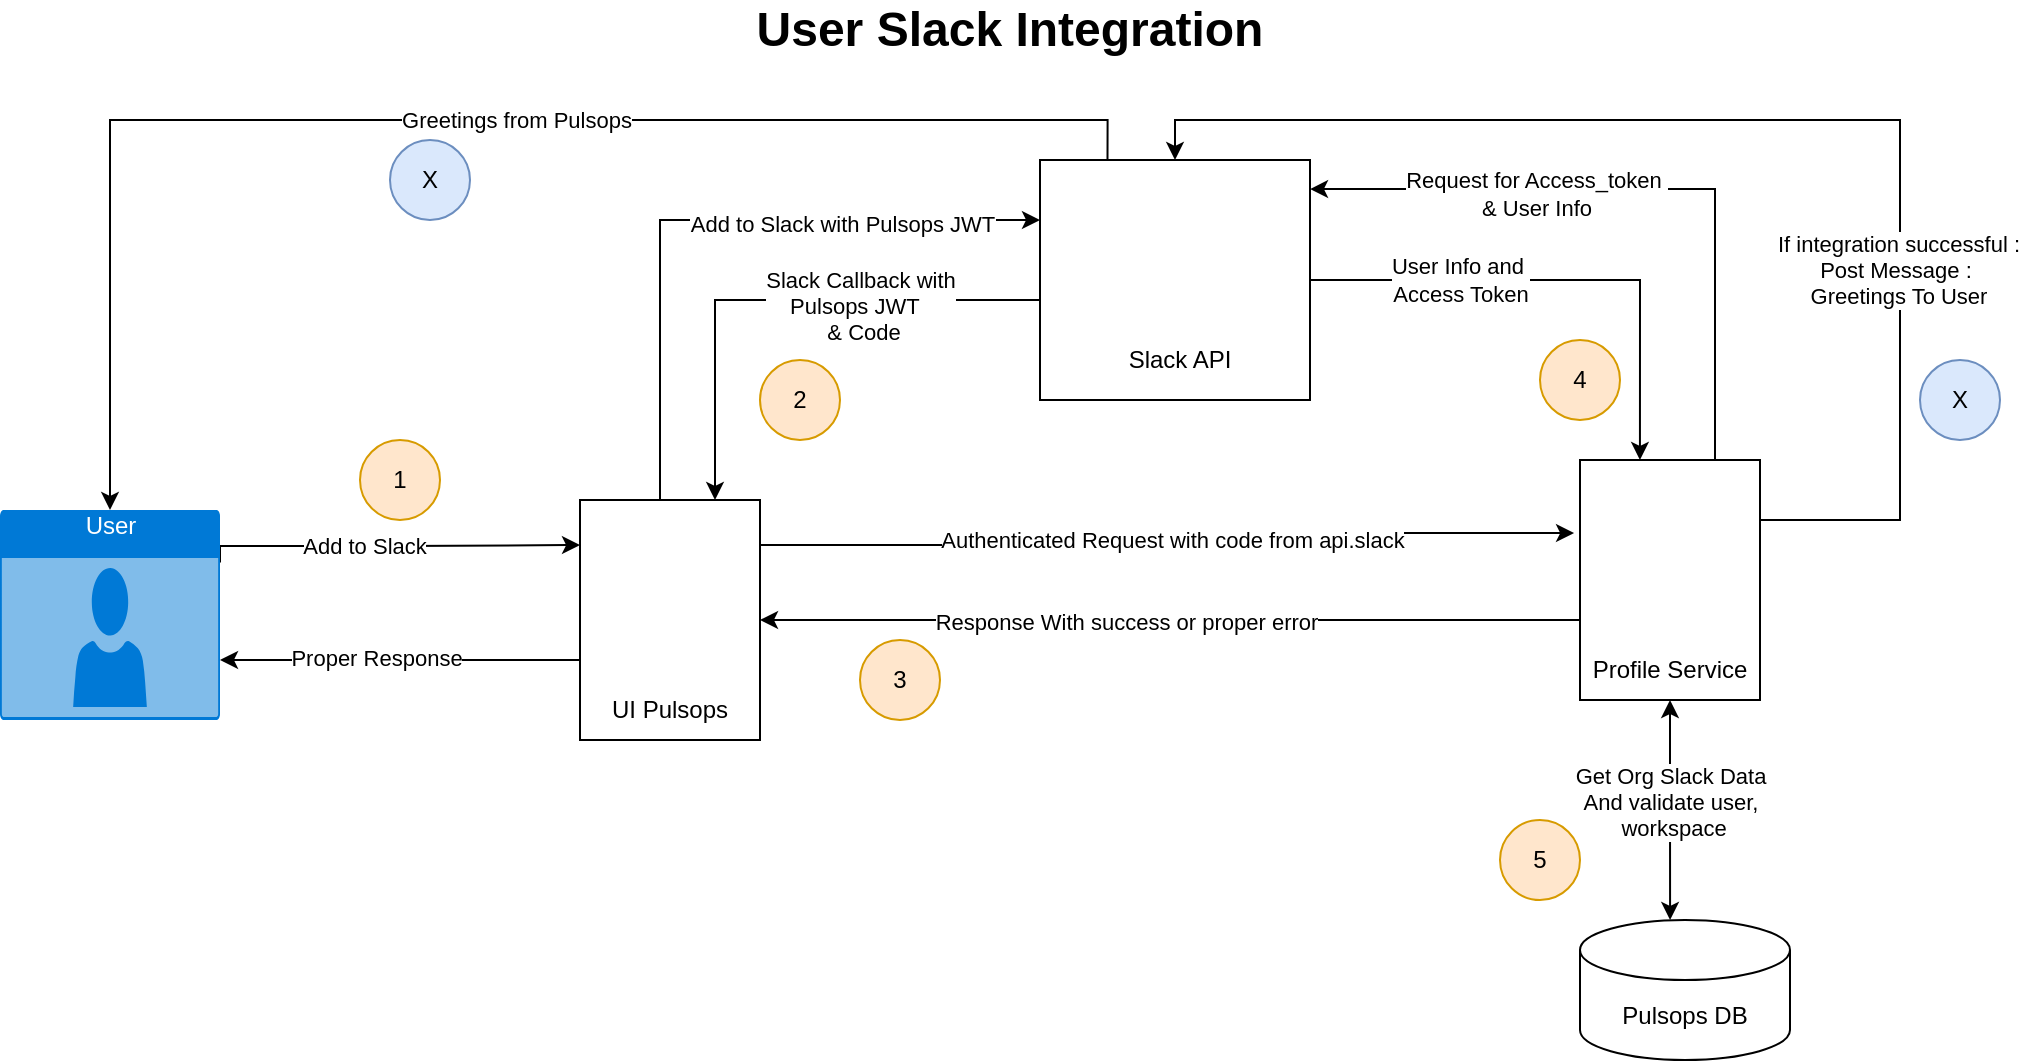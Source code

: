 <mxfile version="17.1.3" type="github">
  <diagram id="kgpKYQtTHZ0yAKxKKP6v" name="Page-1">
    <mxGraphModel dx="2148" dy="870" grid="1" gridSize="10" guides="1" tooltips="1" connect="1" arrows="1" fold="1" page="1" pageScale="1" pageWidth="850" pageHeight="1100" math="0" shadow="0">
      <root>
        <mxCell id="0" />
        <mxCell id="1" parent="0" />
        <mxCell id="PMCMP_sBZHW1S8B9ygKB-7" value="" style="group" parent="1" vertex="1" connectable="0">
          <mxGeometry x="-120" y="110" width="135" height="120" as="geometry" />
        </mxCell>
        <mxCell id="PMCMP_sBZHW1S8B9ygKB-6" value="" style="rounded=0;whiteSpace=wrap;html=1;" parent="PMCMP_sBZHW1S8B9ygKB-7" vertex="1">
          <mxGeometry width="135" height="120" as="geometry" />
        </mxCell>
        <mxCell id="PMCMP_sBZHW1S8B9ygKB-4" value="" style="shape=image;html=1;verticalAlign=top;verticalLabelPosition=bottom;labelBackgroundColor=#ffffff;imageAspect=0;aspect=fixed;image=https://cdn2.iconfinder.com/data/icons/social-media-2285/512/1_Slack_colored_svg-128.png" parent="PMCMP_sBZHW1S8B9ygKB-7" vertex="1">
          <mxGeometry x="35" y="10" width="70" height="70" as="geometry" />
        </mxCell>
        <mxCell id="PMCMP_sBZHW1S8B9ygKB-5" value="Slack API" style="text;html=1;strokeColor=none;fillColor=none;align=center;verticalAlign=middle;whiteSpace=wrap;rounded=0;" parent="PMCMP_sBZHW1S8B9ygKB-7" vertex="1">
          <mxGeometry x="40" y="85" width="60" height="30" as="geometry" />
        </mxCell>
        <mxCell id="PMCMP_sBZHW1S8B9ygKB-12" value="" style="group" parent="1" vertex="1" connectable="0">
          <mxGeometry x="-350" y="280" width="90" height="120" as="geometry" />
        </mxCell>
        <mxCell id="PMCMP_sBZHW1S8B9ygKB-10" value="" style="rounded=0;whiteSpace=wrap;html=1;" parent="PMCMP_sBZHW1S8B9ygKB-12" vertex="1">
          <mxGeometry width="90" height="120" as="geometry" />
        </mxCell>
        <mxCell id="PMCMP_sBZHW1S8B9ygKB-8" value="" style="shape=image;imageAspect=0;aspect=fixed;verticalLabelPosition=bottom;verticalAlign=top;image=https://dev.pulsops.app/static/media/logo.bbb137e2.svg;" parent="PMCMP_sBZHW1S8B9ygKB-12" vertex="1">
          <mxGeometry width="90" height="90" as="geometry" />
        </mxCell>
        <mxCell id="PMCMP_sBZHW1S8B9ygKB-9" value="UI Pulsops" style="text;html=1;strokeColor=none;fillColor=none;align=center;verticalAlign=middle;whiteSpace=wrap;rounded=0;" parent="PMCMP_sBZHW1S8B9ygKB-12" vertex="1">
          <mxGeometry y="90" width="90" height="30" as="geometry" />
        </mxCell>
        <mxCell id="PMCMP_sBZHW1S8B9ygKB-14" value="" style="group" parent="1" vertex="1" connectable="0">
          <mxGeometry x="150" y="260" width="90" height="120" as="geometry" />
        </mxCell>
        <mxCell id="PMCMP_sBZHW1S8B9ygKB-15" value="" style="rounded=0;whiteSpace=wrap;html=1;" parent="PMCMP_sBZHW1S8B9ygKB-14" vertex="1">
          <mxGeometry width="90" height="120" as="geometry" />
        </mxCell>
        <mxCell id="PMCMP_sBZHW1S8B9ygKB-16" value="" style="shape=image;imageAspect=0;aspect=fixed;verticalLabelPosition=bottom;verticalAlign=top;image=https://dev.pulsops.app/static/media/logo.bbb137e2.svg;" parent="PMCMP_sBZHW1S8B9ygKB-14" vertex="1">
          <mxGeometry width="90" height="90" as="geometry" />
        </mxCell>
        <mxCell id="PMCMP_sBZHW1S8B9ygKB-17" value="Profile Service" style="text;html=1;strokeColor=none;fillColor=none;align=center;verticalAlign=middle;whiteSpace=wrap;rounded=0;" parent="PMCMP_sBZHW1S8B9ygKB-14" vertex="1">
          <mxGeometry y="90" width="90" height="30" as="geometry" />
        </mxCell>
        <mxCell id="PMCMP_sBZHW1S8B9ygKB-18" value="Pulsops DB" style="shape=cylinder3;whiteSpace=wrap;html=1;boundedLbl=1;backgroundOutline=1;size=15;" parent="1" vertex="1">
          <mxGeometry x="150" y="490" width="105" height="70" as="geometry" />
        </mxCell>
        <mxCell id="PMCMP_sBZHW1S8B9ygKB-19" style="edgeStyle=orthogonalEdgeStyle;rounded=0;orthogonalLoop=1;jettySize=auto;html=1;exitX=0.25;exitY=0;exitDx=0;exitDy=0;entryX=0;entryY=0.25;entryDx=0;entryDy=0;" parent="1" source="PMCMP_sBZHW1S8B9ygKB-8" target="PMCMP_sBZHW1S8B9ygKB-6" edge="1">
          <mxGeometry relative="1" as="geometry">
            <Array as="points">
              <mxPoint x="-310" y="280" />
              <mxPoint x="-310" y="140" />
            </Array>
          </mxGeometry>
        </mxCell>
        <mxCell id="PMCMP_sBZHW1S8B9ygKB-23" value="Add to Slack with Pulsops JWT" style="edgeLabel;html=1;align=center;verticalAlign=middle;resizable=0;points=[];" parent="PMCMP_sBZHW1S8B9ygKB-19" vertex="1" connectable="0">
          <mxGeometry x="0.315" y="-2" relative="1" as="geometry">
            <mxPoint x="20" as="offset" />
          </mxGeometry>
        </mxCell>
        <mxCell id="PMCMP_sBZHW1S8B9ygKB-21" style="edgeStyle=orthogonalEdgeStyle;rounded=0;orthogonalLoop=1;jettySize=auto;html=1;exitX=1;exitY=0.25;exitDx=0;exitDy=0;exitPerimeter=0;entryX=0;entryY=0.25;entryDx=0;entryDy=0;" parent="1" source="PMCMP_sBZHW1S8B9ygKB-20" target="PMCMP_sBZHW1S8B9ygKB-8" edge="1">
          <mxGeometry relative="1" as="geometry">
            <Array as="points">
              <mxPoint x="-530" y="303" />
              <mxPoint x="-440" y="303" />
            </Array>
          </mxGeometry>
        </mxCell>
        <mxCell id="PMCMP_sBZHW1S8B9ygKB-22" value="Add to Slack" style="edgeLabel;html=1;align=center;verticalAlign=middle;resizable=0;points=[];" parent="PMCMP_sBZHW1S8B9ygKB-21" vertex="1" connectable="0">
          <mxGeometry x="-0.153" y="1" relative="1" as="geometry">
            <mxPoint y="1" as="offset" />
          </mxGeometry>
        </mxCell>
        <mxCell id="PMCMP_sBZHW1S8B9ygKB-20" value="User" style="html=1;strokeColor=none;fillColor=#0079D6;labelPosition=center;verticalLabelPosition=middle;verticalAlign=top;align=center;fontSize=12;outlineConnect=0;spacingTop=-6;fontColor=#FFFFFF;sketch=0;shape=mxgraph.sitemap.user;" parent="1" vertex="1">
          <mxGeometry x="-640" y="285" width="110" height="105" as="geometry" />
        </mxCell>
        <mxCell id="PMCMP_sBZHW1S8B9ygKB-24" style="edgeStyle=orthogonalEdgeStyle;rounded=0;orthogonalLoop=1;jettySize=auto;html=1;exitX=0;exitY=0.5;exitDx=0;exitDy=0;entryX=0.75;entryY=0;entryDx=0;entryDy=0;" parent="1" source="PMCMP_sBZHW1S8B9ygKB-6" target="PMCMP_sBZHW1S8B9ygKB-8" edge="1">
          <mxGeometry relative="1" as="geometry">
            <Array as="points">
              <mxPoint x="-120" y="180" />
              <mxPoint x="-282" y="180" />
            </Array>
          </mxGeometry>
        </mxCell>
        <mxCell id="PMCMP_sBZHW1S8B9ygKB-25" value="Slack Callback with &lt;br&gt;Pulsops JWT&amp;nbsp;&amp;nbsp;&lt;br&gt;&amp;nbsp;&amp;amp; Code" style="edgeLabel;html=1;align=center;verticalAlign=middle;resizable=0;points=[];" parent="PMCMP_sBZHW1S8B9ygKB-24" vertex="1" connectable="0">
          <mxGeometry x="-0.464" y="3" relative="1" as="geometry">
            <mxPoint x="-27" as="offset" />
          </mxGeometry>
        </mxCell>
        <mxCell id="PMCMP_sBZHW1S8B9ygKB-27" style="edgeStyle=orthogonalEdgeStyle;rounded=0;orthogonalLoop=1;jettySize=auto;html=1;exitX=1;exitY=0.25;exitDx=0;exitDy=0;entryX=-0.033;entryY=0.406;entryDx=0;entryDy=0;entryPerimeter=0;" parent="1" source="PMCMP_sBZHW1S8B9ygKB-8" target="PMCMP_sBZHW1S8B9ygKB-16" edge="1">
          <mxGeometry relative="1" as="geometry" />
        </mxCell>
        <mxCell id="PMCMP_sBZHW1S8B9ygKB-29" value="Authenticated Request with code from api.slack" style="edgeLabel;html=1;align=center;verticalAlign=middle;resizable=0;points=[];" parent="PMCMP_sBZHW1S8B9ygKB-27" vertex="1" connectable="0">
          <mxGeometry x="0.007" y="-1" relative="1" as="geometry">
            <mxPoint as="offset" />
          </mxGeometry>
        </mxCell>
        <mxCell id="PMCMP_sBZHW1S8B9ygKB-30" style="edgeStyle=orthogonalEdgeStyle;rounded=0;orthogonalLoop=1;jettySize=auto;html=1;exitX=0.75;exitY=0;exitDx=0;exitDy=0;entryX=1;entryY=0.121;entryDx=0;entryDy=0;entryPerimeter=0;" parent="1" source="PMCMP_sBZHW1S8B9ygKB-16" target="PMCMP_sBZHW1S8B9ygKB-6" edge="1">
          <mxGeometry relative="1" as="geometry" />
        </mxCell>
        <mxCell id="PMCMP_sBZHW1S8B9ygKB-31" value="Request for Access_token&amp;nbsp;&lt;br&gt;&amp;amp; User Info" style="edgeLabel;html=1;align=center;verticalAlign=middle;resizable=0;points=[];" parent="PMCMP_sBZHW1S8B9ygKB-30" vertex="1" connectable="0">
          <mxGeometry x="0.331" y="2" relative="1" as="geometry">
            <mxPoint as="offset" />
          </mxGeometry>
        </mxCell>
        <mxCell id="PMCMP_sBZHW1S8B9ygKB-32" style="edgeStyle=orthogonalEdgeStyle;rounded=0;orthogonalLoop=1;jettySize=auto;html=1;exitX=1;exitY=0.5;exitDx=0;exitDy=0;entryX=0.333;entryY=0;entryDx=0;entryDy=0;entryPerimeter=0;" parent="1" source="PMCMP_sBZHW1S8B9ygKB-6" target="PMCMP_sBZHW1S8B9ygKB-16" edge="1">
          <mxGeometry relative="1" as="geometry" />
        </mxCell>
        <mxCell id="PMCMP_sBZHW1S8B9ygKB-33" value="User Info and&amp;nbsp;&lt;br&gt;Access Token" style="edgeLabel;html=1;align=center;verticalAlign=middle;resizable=0;points=[];" parent="PMCMP_sBZHW1S8B9ygKB-32" vertex="1" connectable="0">
          <mxGeometry x="-0.412" relative="1" as="geometry">
            <mxPoint as="offset" />
          </mxGeometry>
        </mxCell>
        <mxCell id="PMCMP_sBZHW1S8B9ygKB-36" value="" style="endArrow=classic;startArrow=classic;html=1;rounded=0;entryX=0.5;entryY=1;entryDx=0;entryDy=0;exitX=0.429;exitY=0;exitDx=0;exitDy=0;exitPerimeter=0;" parent="1" source="PMCMP_sBZHW1S8B9ygKB-18" target="PMCMP_sBZHW1S8B9ygKB-17" edge="1">
          <mxGeometry width="50" height="50" relative="1" as="geometry">
            <mxPoint x="90" y="490" as="sourcePoint" />
            <mxPoint x="140" y="440" as="targetPoint" />
            <Array as="points">
              <mxPoint x="195" y="410" />
            </Array>
          </mxGeometry>
        </mxCell>
        <mxCell id="PMCMP_sBZHW1S8B9ygKB-37" value="Get Org Slack Data&lt;br&gt;And validate user,&lt;br&gt;&amp;nbsp;workspace" style="edgeLabel;html=1;align=center;verticalAlign=middle;resizable=0;points=[];" parent="PMCMP_sBZHW1S8B9ygKB-36" vertex="1" connectable="0">
          <mxGeometry x="0.073" relative="1" as="geometry">
            <mxPoint as="offset" />
          </mxGeometry>
        </mxCell>
        <mxCell id="PMCMP_sBZHW1S8B9ygKB-38" style="edgeStyle=orthogonalEdgeStyle;rounded=0;orthogonalLoop=1;jettySize=auto;html=1;exitX=0;exitY=0;exitDx=0;exitDy=0;entryX=1;entryY=0.5;entryDx=0;entryDy=0;" parent="1" source="PMCMP_sBZHW1S8B9ygKB-17" target="PMCMP_sBZHW1S8B9ygKB-10" edge="1">
          <mxGeometry relative="1" as="geometry">
            <Array as="points">
              <mxPoint x="150" y="340" />
            </Array>
          </mxGeometry>
        </mxCell>
        <mxCell id="PMCMP_sBZHW1S8B9ygKB-39" value="Response With success or proper error" style="edgeLabel;html=1;align=center;verticalAlign=middle;resizable=0;points=[];" parent="PMCMP_sBZHW1S8B9ygKB-38" vertex="1" connectable="0">
          <mxGeometry x="0.129" y="1" relative="1" as="geometry">
            <mxPoint as="offset" />
          </mxGeometry>
        </mxCell>
        <mxCell id="PMCMP_sBZHW1S8B9ygKB-43" style="edgeStyle=orthogonalEdgeStyle;rounded=0;orthogonalLoop=1;jettySize=auto;html=1;exitX=0;exitY=0.75;exitDx=0;exitDy=0;" parent="1" source="PMCMP_sBZHW1S8B9ygKB-8" target="PMCMP_sBZHW1S8B9ygKB-20" edge="1">
          <mxGeometry relative="1" as="geometry">
            <Array as="points">
              <mxPoint x="-350" y="360" />
            </Array>
          </mxGeometry>
        </mxCell>
        <mxCell id="PMCMP_sBZHW1S8B9ygKB-44" value="Proper Response" style="edgeLabel;html=1;align=center;verticalAlign=middle;resizable=0;points=[];" parent="PMCMP_sBZHW1S8B9ygKB-43" vertex="1" connectable="0">
          <mxGeometry x="0.2" y="-1" relative="1" as="geometry">
            <mxPoint x="1" as="offset" />
          </mxGeometry>
        </mxCell>
        <mxCell id="PMCMP_sBZHW1S8B9ygKB-45" style="edgeStyle=orthogonalEdgeStyle;rounded=0;orthogonalLoop=1;jettySize=auto;html=1;exitX=1;exitY=0.25;exitDx=0;exitDy=0;entryX=0.5;entryY=0;entryDx=0;entryDy=0;" parent="1" source="PMCMP_sBZHW1S8B9ygKB-15" target="PMCMP_sBZHW1S8B9ygKB-6" edge="1">
          <mxGeometry relative="1" as="geometry">
            <mxPoint x="-40" y="50" as="targetPoint" />
            <Array as="points">
              <mxPoint x="310" y="290" />
              <mxPoint x="310" y="90" />
              <mxPoint x="-52" y="90" />
            </Array>
          </mxGeometry>
        </mxCell>
        <mxCell id="PMCMP_sBZHW1S8B9ygKB-46" value="If integration successful : &lt;br&gt;Post Message :&amp;nbsp;&lt;br&gt;Greetings To User" style="edgeLabel;html=1;align=center;verticalAlign=middle;resizable=0;points=[];" parent="PMCMP_sBZHW1S8B9ygKB-45" vertex="1" connectable="0">
          <mxGeometry x="-0.401" y="1" relative="1" as="geometry">
            <mxPoint as="offset" />
          </mxGeometry>
        </mxCell>
        <mxCell id="PMCMP_sBZHW1S8B9ygKB-47" style="edgeStyle=orthogonalEdgeStyle;rounded=0;orthogonalLoop=1;jettySize=auto;html=1;exitX=0.25;exitY=0;exitDx=0;exitDy=0;entryX=0.5;entryY=0;entryDx=0;entryDy=0;entryPerimeter=0;" parent="1" source="PMCMP_sBZHW1S8B9ygKB-6" target="PMCMP_sBZHW1S8B9ygKB-20" edge="1">
          <mxGeometry relative="1" as="geometry" />
        </mxCell>
        <mxCell id="PMCMP_sBZHW1S8B9ygKB-48" value="Greetings from Pulsops" style="edgeLabel;html=1;align=center;verticalAlign=middle;resizable=0;points=[];" parent="PMCMP_sBZHW1S8B9ygKB-47" vertex="1" connectable="0">
          <mxGeometry x="-0.115" relative="1" as="geometry">
            <mxPoint as="offset" />
          </mxGeometry>
        </mxCell>
        <mxCell id="PMCMP_sBZHW1S8B9ygKB-51" value="1" style="ellipse;whiteSpace=wrap;html=1;aspect=fixed;fillColor=#ffe6cc;strokeColor=#d79b00;" parent="1" vertex="1">
          <mxGeometry x="-460" y="250" width="40" height="40" as="geometry" />
        </mxCell>
        <mxCell id="PMCMP_sBZHW1S8B9ygKB-52" value="2" style="ellipse;whiteSpace=wrap;html=1;aspect=fixed;fillColor=#ffe6cc;strokeColor=#d79b00;" parent="1" vertex="1">
          <mxGeometry x="-260" y="210" width="40" height="40" as="geometry" />
        </mxCell>
        <mxCell id="PMCMP_sBZHW1S8B9ygKB-53" value="3" style="ellipse;whiteSpace=wrap;html=1;aspect=fixed;fillColor=#ffe6cc;strokeColor=#d79b00;" parent="1" vertex="1">
          <mxGeometry x="-210" y="350" width="40" height="40" as="geometry" />
        </mxCell>
        <mxCell id="PMCMP_sBZHW1S8B9ygKB-54" value="4" style="ellipse;whiteSpace=wrap;html=1;aspect=fixed;fillColor=#ffe6cc;strokeColor=#d79b00;" parent="1" vertex="1">
          <mxGeometry x="130" y="200" width="40" height="40" as="geometry" />
        </mxCell>
        <mxCell id="PMCMP_sBZHW1S8B9ygKB-55" value="5" style="ellipse;whiteSpace=wrap;html=1;aspect=fixed;fillColor=#ffe6cc;strokeColor=#d79b00;" parent="1" vertex="1">
          <mxGeometry x="110" y="440" width="40" height="40" as="geometry" />
        </mxCell>
        <mxCell id="PMCMP_sBZHW1S8B9ygKB-56" value="X" style="ellipse;whiteSpace=wrap;html=1;aspect=fixed;fillColor=#dae8fc;strokeColor=#6c8ebf;" parent="1" vertex="1">
          <mxGeometry x="320" y="210" width="40" height="40" as="geometry" />
        </mxCell>
        <mxCell id="edOA3oBPYLLxPriDAyg4-1" value="&lt;b&gt;&lt;font style=&quot;font-size: 24px&quot;&gt;User Slack Integration&lt;/font&gt;&lt;/b&gt;" style="text;html=1;strokeColor=none;fillColor=none;align=center;verticalAlign=middle;whiteSpace=wrap;rounded=0;" parent="1" vertex="1">
          <mxGeometry x="-280" y="30" width="290" height="30" as="geometry" />
        </mxCell>
        <mxCell id="edOA3oBPYLLxPriDAyg4-2" value="X" style="ellipse;whiteSpace=wrap;html=1;aspect=fixed;fillColor=#dae8fc;strokeColor=#6c8ebf;" parent="1" vertex="1">
          <mxGeometry x="-445" y="100" width="40" height="40" as="geometry" />
        </mxCell>
      </root>
    </mxGraphModel>
  </diagram>
</mxfile>
